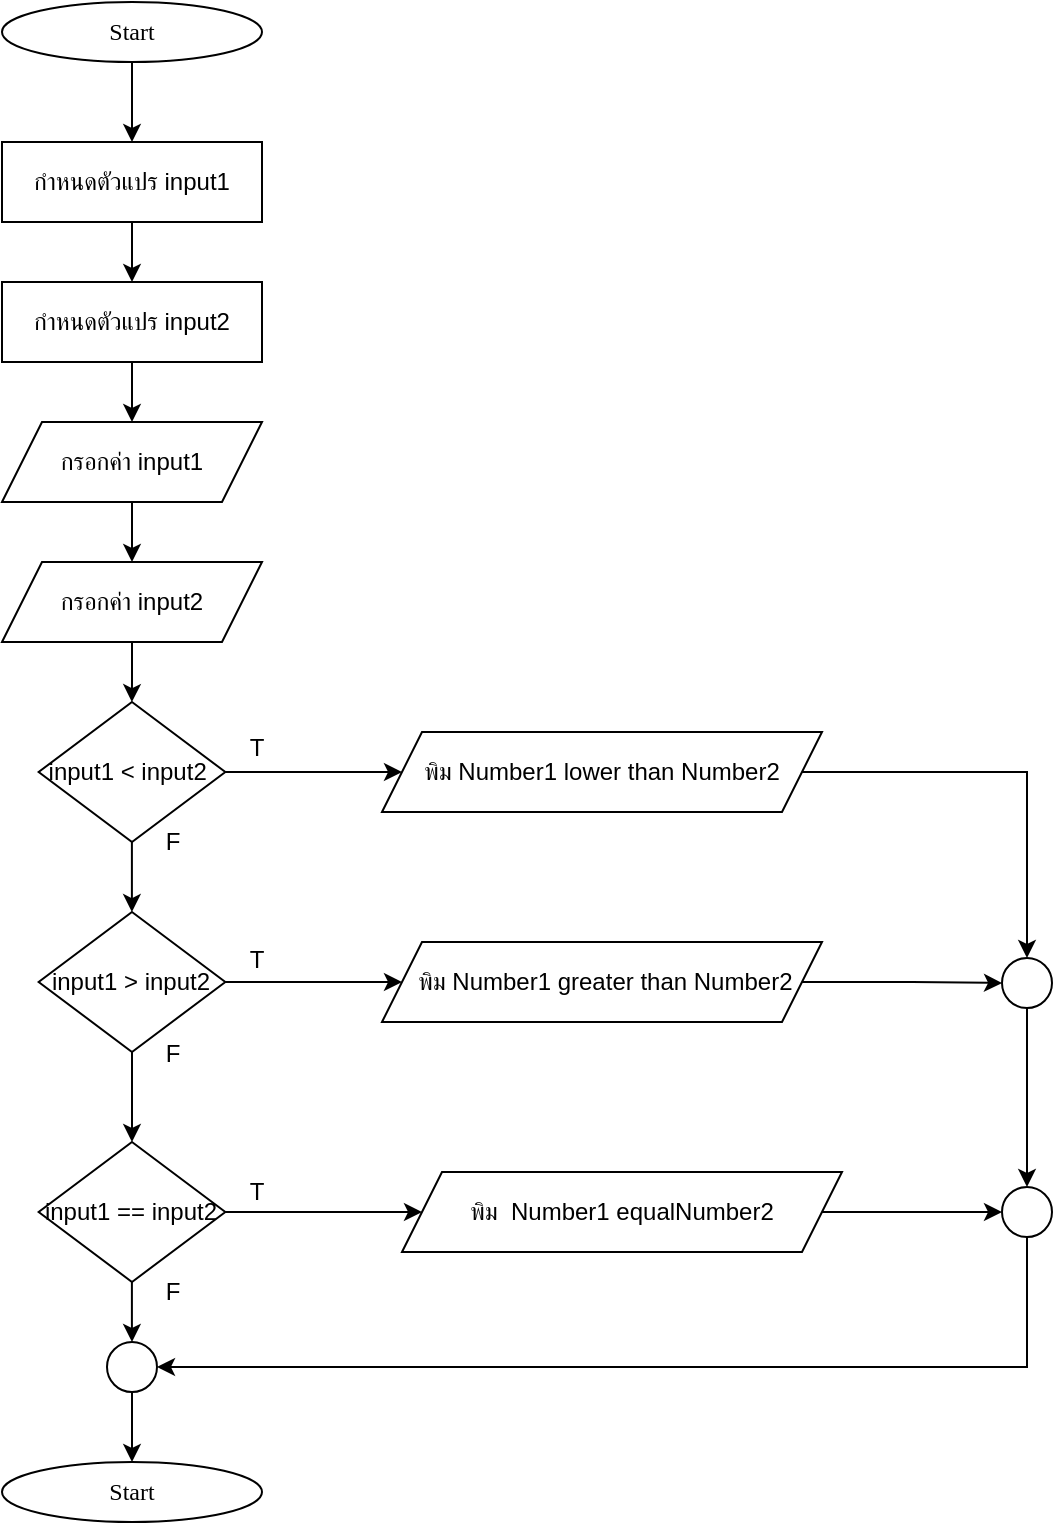 <mxfile version="24.9.0">
  <diagram name="Page-1" id="PFnFGgTWkm-sJ0iboGXO">
    <mxGraphModel dx="1892" dy="565" grid="1" gridSize="10" guides="1" tooltips="1" connect="1" arrows="1" fold="1" page="1" pageScale="1" pageWidth="850" pageHeight="1100" math="0" shadow="0">
      <root>
        <mxCell id="0" />
        <mxCell id="1" parent="0" />
        <mxCell id="gq2C5vyWFMqyxG0vTHiH-8" style="edgeStyle=orthogonalEdgeStyle;rounded=0;orthogonalLoop=1;jettySize=auto;html=1;entryX=0.5;entryY=0;entryDx=0;entryDy=0;" edge="1" parent="1" source="gq2C5vyWFMqyxG0vTHiH-1" target="gq2C5vyWFMqyxG0vTHiH-2">
          <mxGeometry relative="1" as="geometry" />
        </mxCell>
        <mxCell id="gq2C5vyWFMqyxG0vTHiH-1" value="&lt;font data-font-src=&quot;https://fonts.googleapis.com/css?family=Sarabun&quot; face=&quot;Sarabun&quot;&gt;Start&lt;/font&gt;" style="ellipse;whiteSpace=wrap;html=1;" vertex="1" parent="1">
          <mxGeometry x="-630.0" y="60" width="130" height="30" as="geometry" />
        </mxCell>
        <mxCell id="gq2C5vyWFMqyxG0vTHiH-5" value="" style="edgeStyle=orthogonalEdgeStyle;rounded=0;orthogonalLoop=1;jettySize=auto;html=1;" edge="1" parent="1" source="gq2C5vyWFMqyxG0vTHiH-2" target="gq2C5vyWFMqyxG0vTHiH-4">
          <mxGeometry relative="1" as="geometry" />
        </mxCell>
        <mxCell id="gq2C5vyWFMqyxG0vTHiH-2" value="กำหนดตัวแปร input1" style="rounded=0;whiteSpace=wrap;html=1;" vertex="1" parent="1">
          <mxGeometry x="-630.0" y="130" width="130" height="40" as="geometry" />
        </mxCell>
        <mxCell id="gq2C5vyWFMqyxG0vTHiH-11" value="" style="edgeStyle=orthogonalEdgeStyle;rounded=0;orthogonalLoop=1;jettySize=auto;html=1;" edge="1" parent="1" source="gq2C5vyWFMqyxG0vTHiH-3" target="gq2C5vyWFMqyxG0vTHiH-10">
          <mxGeometry relative="1" as="geometry" />
        </mxCell>
        <mxCell id="gq2C5vyWFMqyxG0vTHiH-3" value="กรอกค่า input1" style="shape=parallelogram;perimeter=parallelogramPerimeter;whiteSpace=wrap;html=1;fixedSize=1;" vertex="1" parent="1">
          <mxGeometry x="-630.0" y="270" width="130" height="40" as="geometry" />
        </mxCell>
        <mxCell id="gq2C5vyWFMqyxG0vTHiH-9" value="" style="edgeStyle=orthogonalEdgeStyle;rounded=0;orthogonalLoop=1;jettySize=auto;html=1;" edge="1" parent="1" source="gq2C5vyWFMqyxG0vTHiH-4" target="gq2C5vyWFMqyxG0vTHiH-3">
          <mxGeometry relative="1" as="geometry" />
        </mxCell>
        <mxCell id="gq2C5vyWFMqyxG0vTHiH-4" value="กำหนดตัวแปร input2" style="rounded=0;whiteSpace=wrap;html=1;" vertex="1" parent="1">
          <mxGeometry x="-630.0" y="200" width="130" height="40" as="geometry" />
        </mxCell>
        <mxCell id="gq2C5vyWFMqyxG0vTHiH-15" value="" style="edgeStyle=orthogonalEdgeStyle;rounded=0;orthogonalLoop=1;jettySize=auto;html=1;" edge="1" parent="1" source="gq2C5vyWFMqyxG0vTHiH-10" target="gq2C5vyWFMqyxG0vTHiH-13">
          <mxGeometry relative="1" as="geometry" />
        </mxCell>
        <mxCell id="gq2C5vyWFMqyxG0vTHiH-10" value="กรอกค่า input2" style="shape=parallelogram;perimeter=parallelogramPerimeter;whiteSpace=wrap;html=1;fixedSize=1;" vertex="1" parent="1">
          <mxGeometry x="-630.0" y="340" width="130" height="40" as="geometry" />
        </mxCell>
        <mxCell id="gq2C5vyWFMqyxG0vTHiH-18" value="" style="edgeStyle=orthogonalEdgeStyle;rounded=0;orthogonalLoop=1;jettySize=auto;html=1;" edge="1" parent="1" source="gq2C5vyWFMqyxG0vTHiH-13" target="gq2C5vyWFMqyxG0vTHiH-17">
          <mxGeometry relative="1" as="geometry" />
        </mxCell>
        <mxCell id="gq2C5vyWFMqyxG0vTHiH-19" value="" style="edgeStyle=orthogonalEdgeStyle;rounded=0;orthogonalLoop=1;jettySize=auto;html=1;" edge="1" parent="1" source="gq2C5vyWFMqyxG0vTHiH-13" target="gq2C5vyWFMqyxG0vTHiH-16">
          <mxGeometry relative="1" as="geometry" />
        </mxCell>
        <mxCell id="gq2C5vyWFMqyxG0vTHiH-13" value="input1 &amp;lt; input2&amp;nbsp;" style="rhombus;whiteSpace=wrap;html=1;" vertex="1" parent="1">
          <mxGeometry x="-611.67" y="410" width="93.33" height="70" as="geometry" />
        </mxCell>
        <mxCell id="gq2C5vyWFMqyxG0vTHiH-43" style="edgeStyle=orthogonalEdgeStyle;rounded=0;orthogonalLoop=1;jettySize=auto;html=1;entryX=0.5;entryY=0;entryDx=0;entryDy=0;" edge="1" parent="1" source="gq2C5vyWFMqyxG0vTHiH-16" target="gq2C5vyWFMqyxG0vTHiH-28">
          <mxGeometry relative="1" as="geometry" />
        </mxCell>
        <mxCell id="gq2C5vyWFMqyxG0vTHiH-16" value="พิม Number1 lower than Number2" style="shape=parallelogram;perimeter=parallelogramPerimeter;whiteSpace=wrap;html=1;fixedSize=1;" vertex="1" parent="1">
          <mxGeometry x="-440" y="425" width="220" height="40" as="geometry" />
        </mxCell>
        <mxCell id="gq2C5vyWFMqyxG0vTHiH-21" value="" style="edgeStyle=orthogonalEdgeStyle;rounded=0;orthogonalLoop=1;jettySize=auto;html=1;" edge="1" parent="1" source="gq2C5vyWFMqyxG0vTHiH-17" target="gq2C5vyWFMqyxG0vTHiH-20">
          <mxGeometry relative="1" as="geometry" />
        </mxCell>
        <mxCell id="gq2C5vyWFMqyxG0vTHiH-24" value="" style="edgeStyle=orthogonalEdgeStyle;rounded=0;orthogonalLoop=1;jettySize=auto;html=1;" edge="1" parent="1" source="gq2C5vyWFMqyxG0vTHiH-17" target="gq2C5vyWFMqyxG0vTHiH-22">
          <mxGeometry relative="1" as="geometry" />
        </mxCell>
        <mxCell id="gq2C5vyWFMqyxG0vTHiH-17" value="input1 &amp;gt; input2" style="rhombus;whiteSpace=wrap;html=1;" vertex="1" parent="1">
          <mxGeometry x="-611.67" y="515" width="93.33" height="70" as="geometry" />
        </mxCell>
        <mxCell id="gq2C5vyWFMqyxG0vTHiH-40" value="" style="edgeStyle=orthogonalEdgeStyle;rounded=0;orthogonalLoop=1;jettySize=auto;html=1;" edge="1" parent="1" source="gq2C5vyWFMqyxG0vTHiH-20" target="gq2C5vyWFMqyxG0vTHiH-28">
          <mxGeometry relative="1" as="geometry" />
        </mxCell>
        <mxCell id="gq2C5vyWFMqyxG0vTHiH-20" value="&amp;nbsp;พิม&amp;nbsp;Number1 greater than Number2" style="shape=parallelogram;perimeter=parallelogramPerimeter;whiteSpace=wrap;html=1;fixedSize=1;" vertex="1" parent="1">
          <mxGeometry x="-440" y="530" width="220" height="40" as="geometry" />
        </mxCell>
        <mxCell id="gq2C5vyWFMqyxG0vTHiH-26" value="" style="edgeStyle=orthogonalEdgeStyle;rounded=0;orthogonalLoop=1;jettySize=auto;html=1;" edge="1" parent="1" source="gq2C5vyWFMqyxG0vTHiH-22" target="gq2C5vyWFMqyxG0vTHiH-25">
          <mxGeometry relative="1" as="geometry" />
        </mxCell>
        <mxCell id="gq2C5vyWFMqyxG0vTHiH-45" value="" style="edgeStyle=orthogonalEdgeStyle;rounded=0;orthogonalLoop=1;jettySize=auto;html=1;" edge="1" parent="1" source="gq2C5vyWFMqyxG0vTHiH-22" target="gq2C5vyWFMqyxG0vTHiH-44">
          <mxGeometry relative="1" as="geometry" />
        </mxCell>
        <mxCell id="gq2C5vyWFMqyxG0vTHiH-22" value="input1 == input2" style="rhombus;whiteSpace=wrap;html=1;" vertex="1" parent="1">
          <mxGeometry x="-611.67" y="630" width="93.33" height="70" as="geometry" />
        </mxCell>
        <mxCell id="gq2C5vyWFMqyxG0vTHiH-41" value="" style="edgeStyle=orthogonalEdgeStyle;rounded=0;orthogonalLoop=1;jettySize=auto;html=1;" edge="1" parent="1" source="gq2C5vyWFMqyxG0vTHiH-25" target="gq2C5vyWFMqyxG0vTHiH-30">
          <mxGeometry relative="1" as="geometry" />
        </mxCell>
        <mxCell id="gq2C5vyWFMqyxG0vTHiH-25" value="พิม&amp;nbsp; Number1 equalNumber2" style="shape=parallelogram;perimeter=parallelogramPerimeter;whiteSpace=wrap;html=1;fixedSize=1;" vertex="1" parent="1">
          <mxGeometry x="-430" y="645" width="220" height="40" as="geometry" />
        </mxCell>
        <mxCell id="gq2C5vyWFMqyxG0vTHiH-27" value="&lt;font data-font-src=&quot;https://fonts.googleapis.com/css?family=Sarabun&quot; face=&quot;Sarabun&quot;&gt;Start&lt;/font&gt;" style="ellipse;whiteSpace=wrap;html=1;" vertex="1" parent="1">
          <mxGeometry x="-630.0" y="790" width="130" height="30" as="geometry" />
        </mxCell>
        <mxCell id="gq2C5vyWFMqyxG0vTHiH-42" value="" style="edgeStyle=orthogonalEdgeStyle;rounded=0;orthogonalLoop=1;jettySize=auto;html=1;" edge="1" parent="1" source="gq2C5vyWFMqyxG0vTHiH-28" target="gq2C5vyWFMqyxG0vTHiH-30">
          <mxGeometry relative="1" as="geometry" />
        </mxCell>
        <mxCell id="gq2C5vyWFMqyxG0vTHiH-28" value="" style="ellipse;whiteSpace=wrap;html=1;aspect=fixed;" vertex="1" parent="1">
          <mxGeometry x="-130" y="538" width="25" height="25" as="geometry" />
        </mxCell>
        <mxCell id="gq2C5vyWFMqyxG0vTHiH-48" style="edgeStyle=orthogonalEdgeStyle;rounded=0;orthogonalLoop=1;jettySize=auto;html=1;entryX=1;entryY=0.5;entryDx=0;entryDy=0;" edge="1" parent="1" source="gq2C5vyWFMqyxG0vTHiH-30" target="gq2C5vyWFMqyxG0vTHiH-44">
          <mxGeometry relative="1" as="geometry">
            <Array as="points">
              <mxPoint x="-117" y="743" />
            </Array>
          </mxGeometry>
        </mxCell>
        <mxCell id="gq2C5vyWFMqyxG0vTHiH-30" value="" style="ellipse;whiteSpace=wrap;html=1;aspect=fixed;" vertex="1" parent="1">
          <mxGeometry x="-130" y="652.5" width="25" height="25" as="geometry" />
        </mxCell>
        <mxCell id="gq2C5vyWFMqyxG0vTHiH-32" value="T" style="text;html=1;align=center;verticalAlign=middle;resizable=0;points=[];autosize=1;strokeColor=none;fillColor=none;" vertex="1" parent="1">
          <mxGeometry x="-518.34" y="418" width="30" height="30" as="geometry" />
        </mxCell>
        <mxCell id="gq2C5vyWFMqyxG0vTHiH-33" value="F" style="text;html=1;align=center;verticalAlign=middle;resizable=0;points=[];autosize=1;strokeColor=none;fillColor=none;" vertex="1" parent="1">
          <mxGeometry x="-560" y="465" width="30" height="30" as="geometry" />
        </mxCell>
        <mxCell id="gq2C5vyWFMqyxG0vTHiH-34" value="F" style="text;html=1;align=center;verticalAlign=middle;resizable=0;points=[];autosize=1;strokeColor=none;fillColor=none;" vertex="1" parent="1">
          <mxGeometry x="-560" y="571" width="30" height="30" as="geometry" />
        </mxCell>
        <mxCell id="gq2C5vyWFMqyxG0vTHiH-35" value="T" style="text;html=1;align=center;verticalAlign=middle;resizable=0;points=[];autosize=1;strokeColor=none;fillColor=none;" vertex="1" parent="1">
          <mxGeometry x="-518.34" y="524" width="30" height="30" as="geometry" />
        </mxCell>
        <mxCell id="gq2C5vyWFMqyxG0vTHiH-38" value="T" style="text;html=1;align=center;verticalAlign=middle;resizable=0;points=[];autosize=1;strokeColor=none;fillColor=none;" vertex="1" parent="1">
          <mxGeometry x="-518.34" y="640" width="30" height="30" as="geometry" />
        </mxCell>
        <mxCell id="gq2C5vyWFMqyxG0vTHiH-46" value="" style="edgeStyle=orthogonalEdgeStyle;rounded=0;orthogonalLoop=1;jettySize=auto;html=1;" edge="1" parent="1" source="gq2C5vyWFMqyxG0vTHiH-44" target="gq2C5vyWFMqyxG0vTHiH-27">
          <mxGeometry relative="1" as="geometry" />
        </mxCell>
        <mxCell id="gq2C5vyWFMqyxG0vTHiH-44" value="" style="ellipse;whiteSpace=wrap;html=1;aspect=fixed;" vertex="1" parent="1">
          <mxGeometry x="-577.5" y="730" width="25" height="25" as="geometry" />
        </mxCell>
        <mxCell id="gq2C5vyWFMqyxG0vTHiH-49" value="F" style="text;html=1;align=center;verticalAlign=middle;resizable=0;points=[];autosize=1;strokeColor=none;fillColor=none;" vertex="1" parent="1">
          <mxGeometry x="-560" y="690" width="30" height="30" as="geometry" />
        </mxCell>
      </root>
    </mxGraphModel>
  </diagram>
</mxfile>
